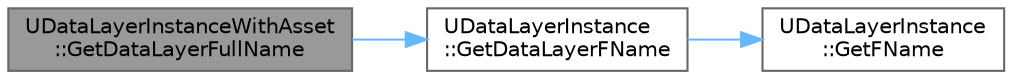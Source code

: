 digraph "UDataLayerInstanceWithAsset::GetDataLayerFullName"
{
 // INTERACTIVE_SVG=YES
 // LATEX_PDF_SIZE
  bgcolor="transparent";
  edge [fontname=Helvetica,fontsize=10,labelfontname=Helvetica,labelfontsize=10];
  node [fontname=Helvetica,fontsize=10,shape=box,height=0.2,width=0.4];
  rankdir="LR";
  Node1 [id="Node000001",label="UDataLayerInstanceWithAsset\l::GetDataLayerFullName",height=0.2,width=0.4,color="gray40", fillcolor="grey60", style="filled", fontcolor="black",tooltip=" "];
  Node1 -> Node2 [id="edge1_Node000001_Node000002",color="steelblue1",style="solid",tooltip=" "];
  Node2 [id="Node000002",label="UDataLayerInstance\l::GetDataLayerFName",height=0.2,width=0.4,color="grey40", fillcolor="white", style="filled",URL="$de/db8/classUDataLayerInstance.html#af05c68f9eaa207a575f1a24e92d6b40f",tooltip=" "];
  Node2 -> Node3 [id="edge2_Node000002_Node000003",color="steelblue1",style="solid",tooltip=" "];
  Node3 [id="Node000003",label="UDataLayerInstance\l::GetFName",height=0.2,width=0.4,color="grey40", fillcolor="white", style="filled",URL="$de/db8/classUDataLayerInstance.html#ad70adc4833730d294b2095a0334d0a88",tooltip=" "];
}
